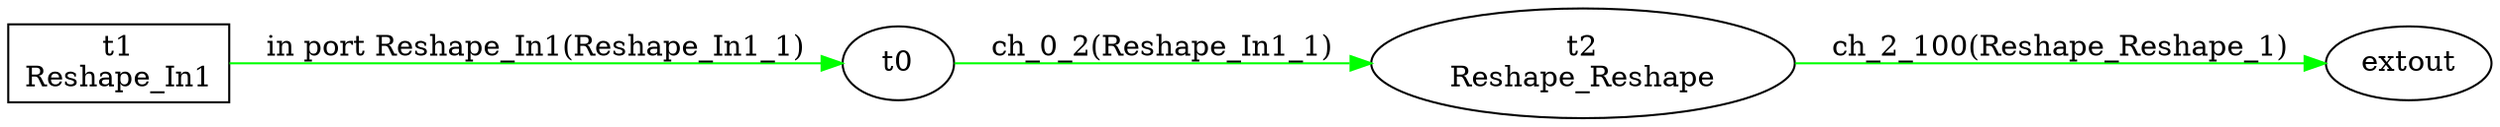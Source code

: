 digraph csp {
	graph [rankdir=LR];
	Reshape_Reshape	 [label="t2\nReshape_Reshape"];
	t0 -> Reshape_Reshape	 [color=green,
		label="ch_0_2(Reshape_In1_1)"];
	extout	 [label=extout];
	Reshape_In1	 [label="t1\nReshape_In1",
		shape=box];
	Reshape_In1 -> t0	 [color=green,
		label="in port Reshape_In1(Reshape_In1_1)"];
	Reshape_Reshape -> extout	 [color=green,
		label="ch_2_100(Reshape_Reshape_1)"];
}
